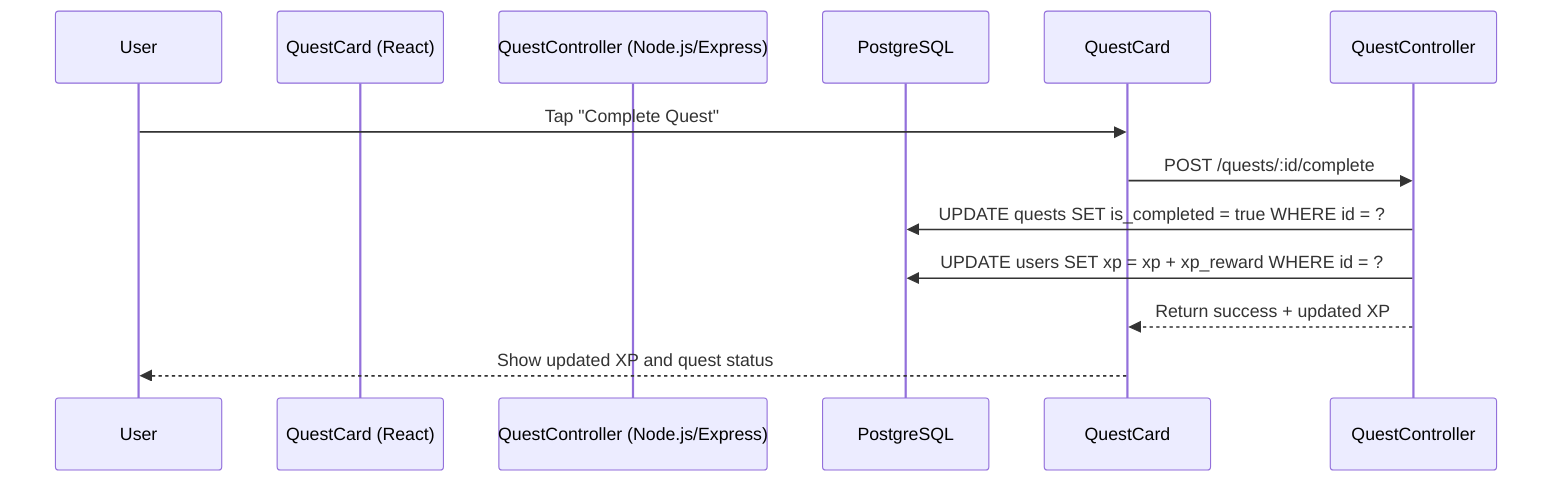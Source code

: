 sequenceDiagram
    participant User
    participant QuestCard (React)
    participant QuestController (Node.js/Express)
    participant PostgreSQL

    User->>QuestCard: Tap "Complete Quest"
    QuestCard->>QuestController: POST /quests/:id/complete
    QuestController->>PostgreSQL: UPDATE quests SET is_completed = true WHERE id = ?
    QuestController->>PostgreSQL: UPDATE users SET xp = xp + xp_reward WHERE id = ?
    QuestController-->>QuestCard: Return success + updated XP
    QuestCard-->>User: Show updated XP and quest status